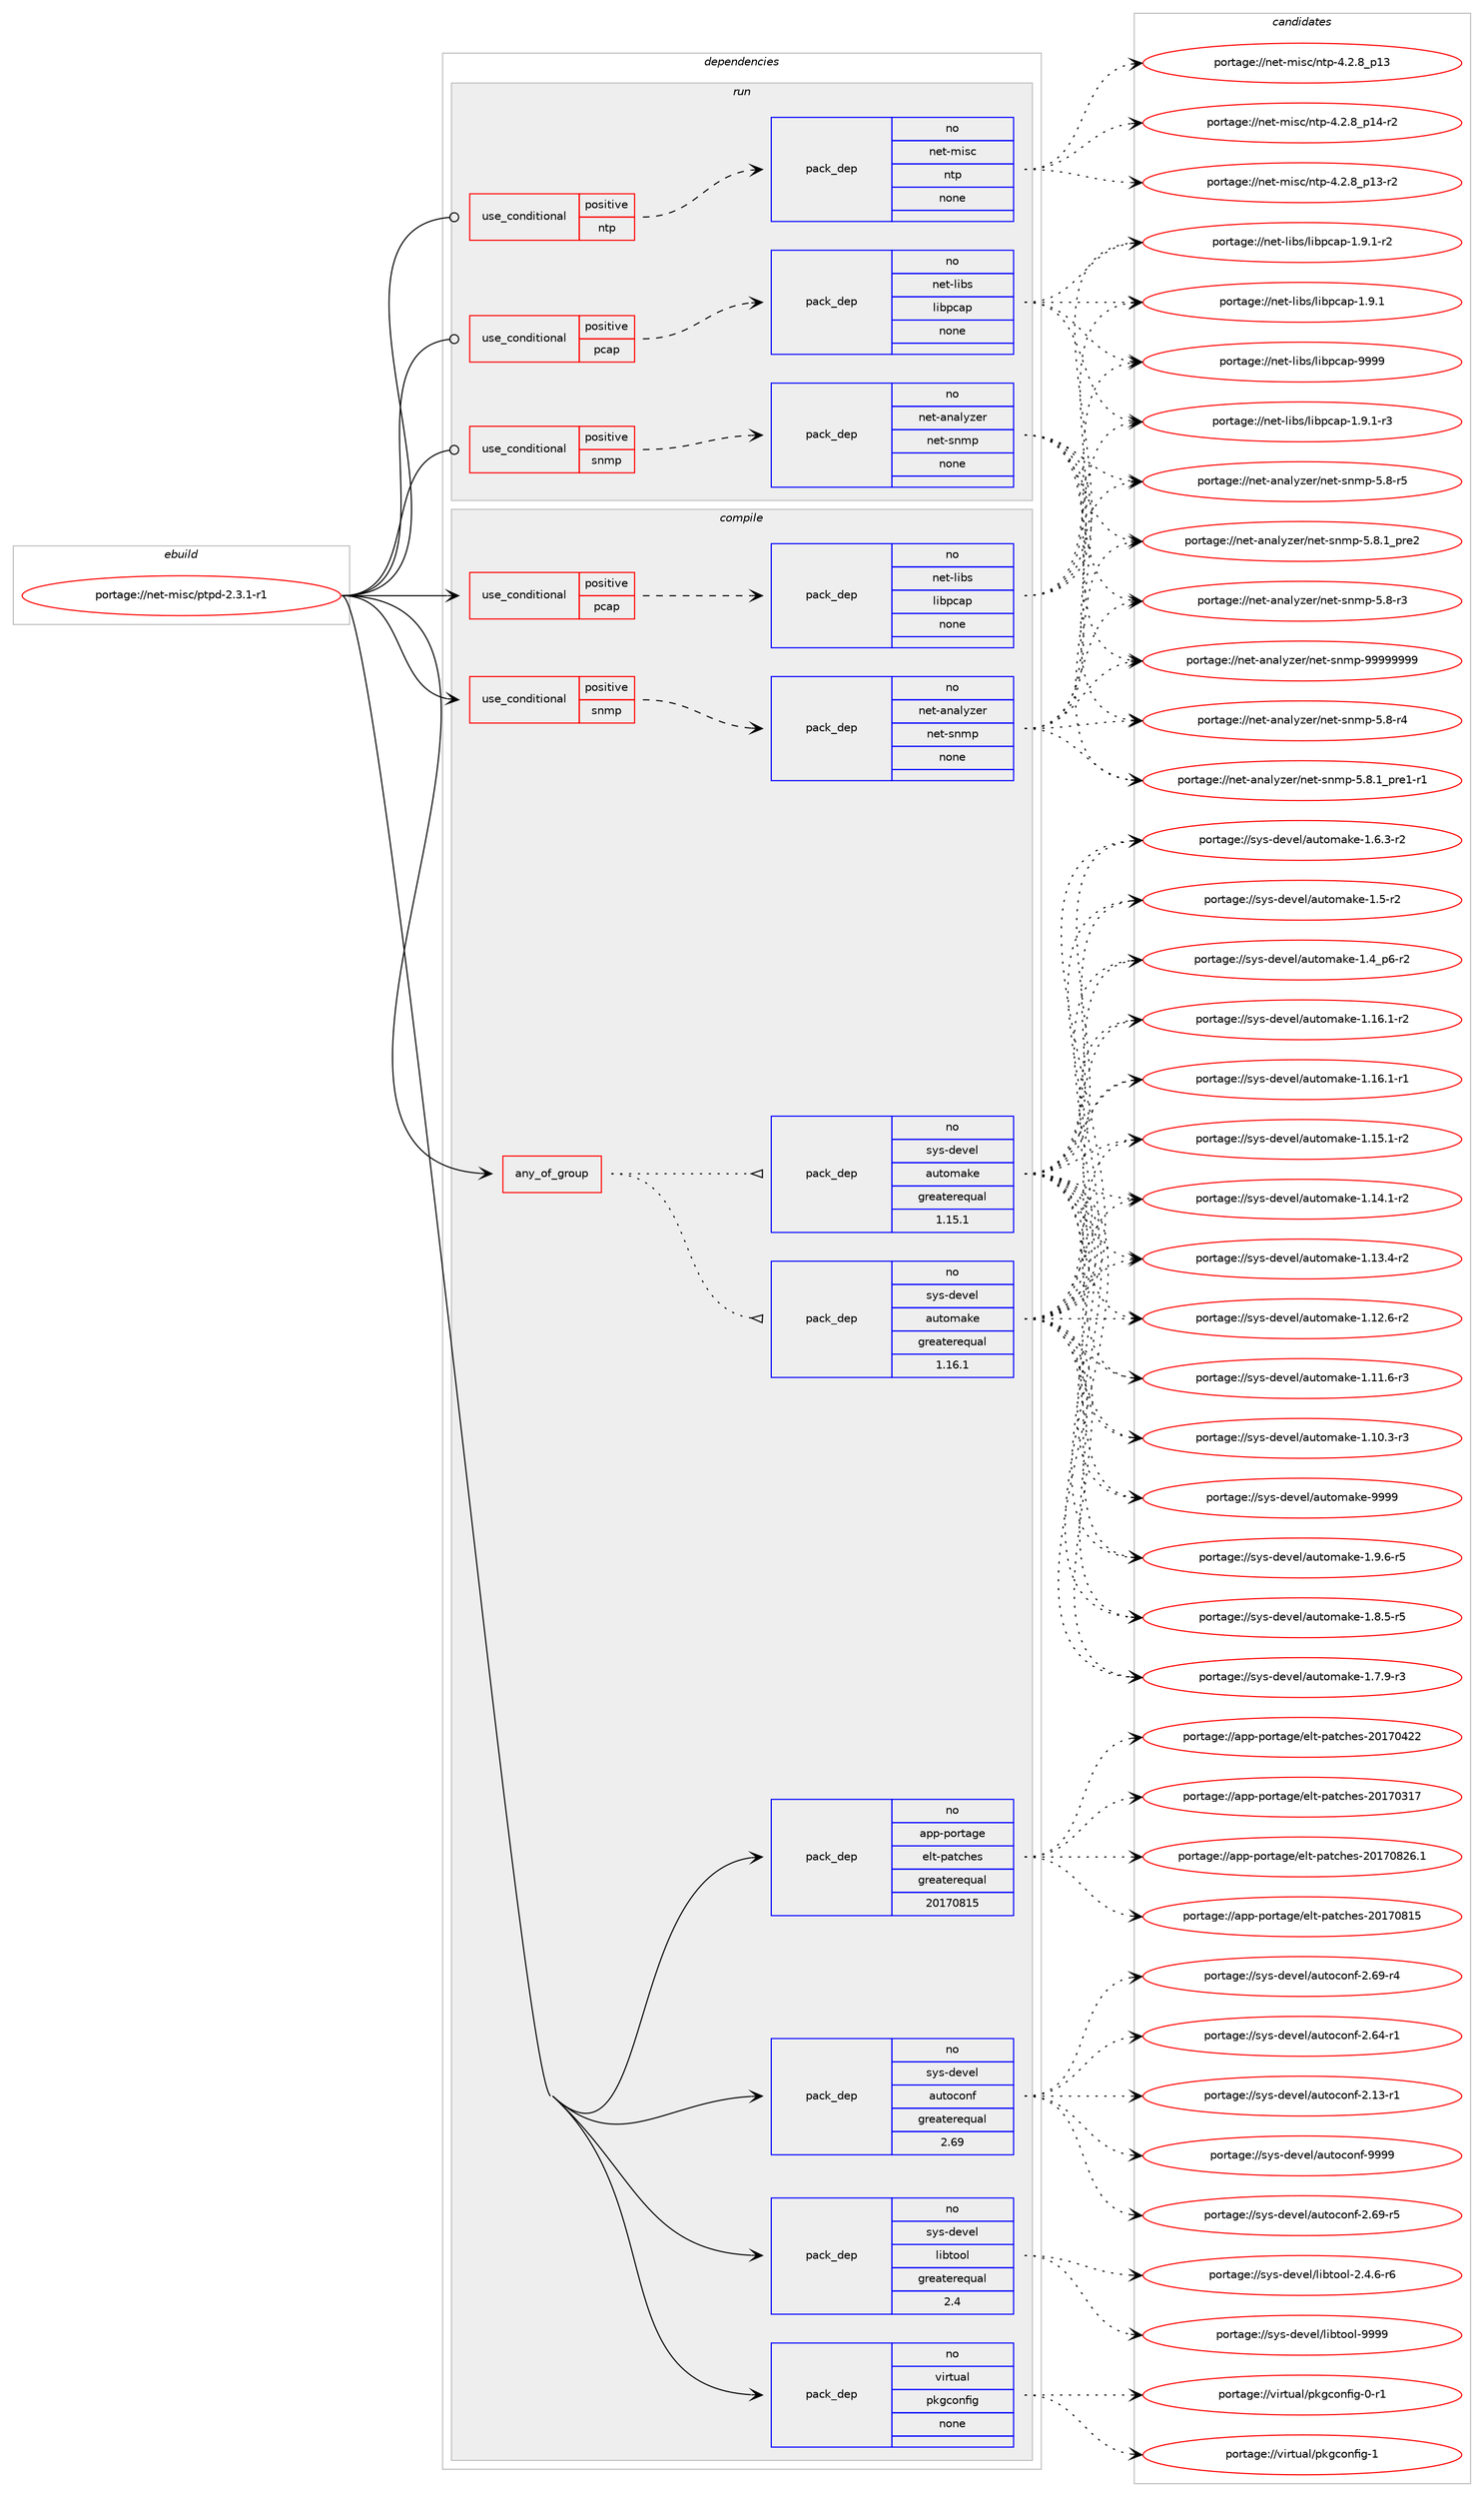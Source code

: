 digraph prolog {

# *************
# Graph options
# *************

newrank=true;
concentrate=true;
compound=true;
graph [rankdir=LR,fontname=Helvetica,fontsize=10,ranksep=1.5];#, ranksep=2.5, nodesep=0.2];
edge  [arrowhead=vee];
node  [fontname=Helvetica,fontsize=10];

# **********
# The ebuild
# **********

subgraph cluster_leftcol {
color=gray;
rank=same;
label=<<i>ebuild</i>>;
id [label="portage://net-misc/ptpd-2.3.1-r1", color=red, width=4, href="../net-misc/ptpd-2.3.1-r1.svg"];
}

# ****************
# The dependencies
# ****************

subgraph cluster_midcol {
color=gray;
label=<<i>dependencies</i>>;
subgraph cluster_compile {
fillcolor="#eeeeee";
style=filled;
label=<<i>compile</i>>;
subgraph any1046 {
dependency51759 [label=<<TABLE BORDER="0" CELLBORDER="1" CELLSPACING="0" CELLPADDING="4"><TR><TD CELLPADDING="10">any_of_group</TD></TR></TABLE>>, shape=none, color=red];subgraph pack41039 {
dependency51760 [label=<<TABLE BORDER="0" CELLBORDER="1" CELLSPACING="0" CELLPADDING="4" WIDTH="220"><TR><TD ROWSPAN="6" CELLPADDING="30">pack_dep</TD></TR><TR><TD WIDTH="110">no</TD></TR><TR><TD>sys-devel</TD></TR><TR><TD>automake</TD></TR><TR><TD>greaterequal</TD></TR><TR><TD>1.16.1</TD></TR></TABLE>>, shape=none, color=blue];
}
dependency51759:e -> dependency51760:w [weight=20,style="dotted",arrowhead="oinv"];
subgraph pack41040 {
dependency51761 [label=<<TABLE BORDER="0" CELLBORDER="1" CELLSPACING="0" CELLPADDING="4" WIDTH="220"><TR><TD ROWSPAN="6" CELLPADDING="30">pack_dep</TD></TR><TR><TD WIDTH="110">no</TD></TR><TR><TD>sys-devel</TD></TR><TR><TD>automake</TD></TR><TR><TD>greaterequal</TD></TR><TR><TD>1.15.1</TD></TR></TABLE>>, shape=none, color=blue];
}
dependency51759:e -> dependency51761:w [weight=20,style="dotted",arrowhead="oinv"];
}
id:e -> dependency51759:w [weight=20,style="solid",arrowhead="vee"];
subgraph cond9662 {
dependency51762 [label=<<TABLE BORDER="0" CELLBORDER="1" CELLSPACING="0" CELLPADDING="4"><TR><TD ROWSPAN="3" CELLPADDING="10">use_conditional</TD></TR><TR><TD>positive</TD></TR><TR><TD>pcap</TD></TR></TABLE>>, shape=none, color=red];
subgraph pack41041 {
dependency51763 [label=<<TABLE BORDER="0" CELLBORDER="1" CELLSPACING="0" CELLPADDING="4" WIDTH="220"><TR><TD ROWSPAN="6" CELLPADDING="30">pack_dep</TD></TR><TR><TD WIDTH="110">no</TD></TR><TR><TD>net-libs</TD></TR><TR><TD>libpcap</TD></TR><TR><TD>none</TD></TR><TR><TD></TD></TR></TABLE>>, shape=none, color=blue];
}
dependency51762:e -> dependency51763:w [weight=20,style="dashed",arrowhead="vee"];
}
id:e -> dependency51762:w [weight=20,style="solid",arrowhead="vee"];
subgraph cond9663 {
dependency51764 [label=<<TABLE BORDER="0" CELLBORDER="1" CELLSPACING="0" CELLPADDING="4"><TR><TD ROWSPAN="3" CELLPADDING="10">use_conditional</TD></TR><TR><TD>positive</TD></TR><TR><TD>snmp</TD></TR></TABLE>>, shape=none, color=red];
subgraph pack41042 {
dependency51765 [label=<<TABLE BORDER="0" CELLBORDER="1" CELLSPACING="0" CELLPADDING="4" WIDTH="220"><TR><TD ROWSPAN="6" CELLPADDING="30">pack_dep</TD></TR><TR><TD WIDTH="110">no</TD></TR><TR><TD>net-analyzer</TD></TR><TR><TD>net-snmp</TD></TR><TR><TD>none</TD></TR><TR><TD></TD></TR></TABLE>>, shape=none, color=blue];
}
dependency51764:e -> dependency51765:w [weight=20,style="dashed",arrowhead="vee"];
}
id:e -> dependency51764:w [weight=20,style="solid",arrowhead="vee"];
subgraph pack41043 {
dependency51766 [label=<<TABLE BORDER="0" CELLBORDER="1" CELLSPACING="0" CELLPADDING="4" WIDTH="220"><TR><TD ROWSPAN="6" CELLPADDING="30">pack_dep</TD></TR><TR><TD WIDTH="110">no</TD></TR><TR><TD>app-portage</TD></TR><TR><TD>elt-patches</TD></TR><TR><TD>greaterequal</TD></TR><TR><TD>20170815</TD></TR></TABLE>>, shape=none, color=blue];
}
id:e -> dependency51766:w [weight=20,style="solid",arrowhead="vee"];
subgraph pack41044 {
dependency51767 [label=<<TABLE BORDER="0" CELLBORDER="1" CELLSPACING="0" CELLPADDING="4" WIDTH="220"><TR><TD ROWSPAN="6" CELLPADDING="30">pack_dep</TD></TR><TR><TD WIDTH="110">no</TD></TR><TR><TD>sys-devel</TD></TR><TR><TD>autoconf</TD></TR><TR><TD>greaterequal</TD></TR><TR><TD>2.69</TD></TR></TABLE>>, shape=none, color=blue];
}
id:e -> dependency51767:w [weight=20,style="solid",arrowhead="vee"];
subgraph pack41045 {
dependency51768 [label=<<TABLE BORDER="0" CELLBORDER="1" CELLSPACING="0" CELLPADDING="4" WIDTH="220"><TR><TD ROWSPAN="6" CELLPADDING="30">pack_dep</TD></TR><TR><TD WIDTH="110">no</TD></TR><TR><TD>sys-devel</TD></TR><TR><TD>libtool</TD></TR><TR><TD>greaterequal</TD></TR><TR><TD>2.4</TD></TR></TABLE>>, shape=none, color=blue];
}
id:e -> dependency51768:w [weight=20,style="solid",arrowhead="vee"];
subgraph pack41046 {
dependency51769 [label=<<TABLE BORDER="0" CELLBORDER="1" CELLSPACING="0" CELLPADDING="4" WIDTH="220"><TR><TD ROWSPAN="6" CELLPADDING="30">pack_dep</TD></TR><TR><TD WIDTH="110">no</TD></TR><TR><TD>virtual</TD></TR><TR><TD>pkgconfig</TD></TR><TR><TD>none</TD></TR><TR><TD></TD></TR></TABLE>>, shape=none, color=blue];
}
id:e -> dependency51769:w [weight=20,style="solid",arrowhead="vee"];
}
subgraph cluster_compileandrun {
fillcolor="#eeeeee";
style=filled;
label=<<i>compile and run</i>>;
}
subgraph cluster_run {
fillcolor="#eeeeee";
style=filled;
label=<<i>run</i>>;
subgraph cond9664 {
dependency51770 [label=<<TABLE BORDER="0" CELLBORDER="1" CELLSPACING="0" CELLPADDING="4"><TR><TD ROWSPAN="3" CELLPADDING="10">use_conditional</TD></TR><TR><TD>positive</TD></TR><TR><TD>ntp</TD></TR></TABLE>>, shape=none, color=red];
subgraph pack41047 {
dependency51771 [label=<<TABLE BORDER="0" CELLBORDER="1" CELLSPACING="0" CELLPADDING="4" WIDTH="220"><TR><TD ROWSPAN="6" CELLPADDING="30">pack_dep</TD></TR><TR><TD WIDTH="110">no</TD></TR><TR><TD>net-misc</TD></TR><TR><TD>ntp</TD></TR><TR><TD>none</TD></TR><TR><TD></TD></TR></TABLE>>, shape=none, color=blue];
}
dependency51770:e -> dependency51771:w [weight=20,style="dashed",arrowhead="vee"];
}
id:e -> dependency51770:w [weight=20,style="solid",arrowhead="odot"];
subgraph cond9665 {
dependency51772 [label=<<TABLE BORDER="0" CELLBORDER="1" CELLSPACING="0" CELLPADDING="4"><TR><TD ROWSPAN="3" CELLPADDING="10">use_conditional</TD></TR><TR><TD>positive</TD></TR><TR><TD>pcap</TD></TR></TABLE>>, shape=none, color=red];
subgraph pack41048 {
dependency51773 [label=<<TABLE BORDER="0" CELLBORDER="1" CELLSPACING="0" CELLPADDING="4" WIDTH="220"><TR><TD ROWSPAN="6" CELLPADDING="30">pack_dep</TD></TR><TR><TD WIDTH="110">no</TD></TR><TR><TD>net-libs</TD></TR><TR><TD>libpcap</TD></TR><TR><TD>none</TD></TR><TR><TD></TD></TR></TABLE>>, shape=none, color=blue];
}
dependency51772:e -> dependency51773:w [weight=20,style="dashed",arrowhead="vee"];
}
id:e -> dependency51772:w [weight=20,style="solid",arrowhead="odot"];
subgraph cond9666 {
dependency51774 [label=<<TABLE BORDER="0" CELLBORDER="1" CELLSPACING="0" CELLPADDING="4"><TR><TD ROWSPAN="3" CELLPADDING="10">use_conditional</TD></TR><TR><TD>positive</TD></TR><TR><TD>snmp</TD></TR></TABLE>>, shape=none, color=red];
subgraph pack41049 {
dependency51775 [label=<<TABLE BORDER="0" CELLBORDER="1" CELLSPACING="0" CELLPADDING="4" WIDTH="220"><TR><TD ROWSPAN="6" CELLPADDING="30">pack_dep</TD></TR><TR><TD WIDTH="110">no</TD></TR><TR><TD>net-analyzer</TD></TR><TR><TD>net-snmp</TD></TR><TR><TD>none</TD></TR><TR><TD></TD></TR></TABLE>>, shape=none, color=blue];
}
dependency51774:e -> dependency51775:w [weight=20,style="dashed",arrowhead="vee"];
}
id:e -> dependency51774:w [weight=20,style="solid",arrowhead="odot"];
}
}

# **************
# The candidates
# **************

subgraph cluster_choices {
rank=same;
color=gray;
label=<<i>candidates</i>>;

subgraph choice41039 {
color=black;
nodesep=1;
choice115121115451001011181011084797117116111109971071014557575757 [label="portage://sys-devel/automake-9999", color=red, width=4,href="../sys-devel/automake-9999.svg"];
choice115121115451001011181011084797117116111109971071014549465746544511453 [label="portage://sys-devel/automake-1.9.6-r5", color=red, width=4,href="../sys-devel/automake-1.9.6-r5.svg"];
choice115121115451001011181011084797117116111109971071014549465646534511453 [label="portage://sys-devel/automake-1.8.5-r5", color=red, width=4,href="../sys-devel/automake-1.8.5-r5.svg"];
choice115121115451001011181011084797117116111109971071014549465546574511451 [label="portage://sys-devel/automake-1.7.9-r3", color=red, width=4,href="../sys-devel/automake-1.7.9-r3.svg"];
choice115121115451001011181011084797117116111109971071014549465446514511450 [label="portage://sys-devel/automake-1.6.3-r2", color=red, width=4,href="../sys-devel/automake-1.6.3-r2.svg"];
choice11512111545100101118101108479711711611110997107101454946534511450 [label="portage://sys-devel/automake-1.5-r2", color=red, width=4,href="../sys-devel/automake-1.5-r2.svg"];
choice115121115451001011181011084797117116111109971071014549465295112544511450 [label="portage://sys-devel/automake-1.4_p6-r2", color=red, width=4,href="../sys-devel/automake-1.4_p6-r2.svg"];
choice11512111545100101118101108479711711611110997107101454946495446494511450 [label="portage://sys-devel/automake-1.16.1-r2", color=red, width=4,href="../sys-devel/automake-1.16.1-r2.svg"];
choice11512111545100101118101108479711711611110997107101454946495446494511449 [label="portage://sys-devel/automake-1.16.1-r1", color=red, width=4,href="../sys-devel/automake-1.16.1-r1.svg"];
choice11512111545100101118101108479711711611110997107101454946495346494511450 [label="portage://sys-devel/automake-1.15.1-r2", color=red, width=4,href="../sys-devel/automake-1.15.1-r2.svg"];
choice11512111545100101118101108479711711611110997107101454946495246494511450 [label="portage://sys-devel/automake-1.14.1-r2", color=red, width=4,href="../sys-devel/automake-1.14.1-r2.svg"];
choice11512111545100101118101108479711711611110997107101454946495146524511450 [label="portage://sys-devel/automake-1.13.4-r2", color=red, width=4,href="../sys-devel/automake-1.13.4-r2.svg"];
choice11512111545100101118101108479711711611110997107101454946495046544511450 [label="portage://sys-devel/automake-1.12.6-r2", color=red, width=4,href="../sys-devel/automake-1.12.6-r2.svg"];
choice11512111545100101118101108479711711611110997107101454946494946544511451 [label="portage://sys-devel/automake-1.11.6-r3", color=red, width=4,href="../sys-devel/automake-1.11.6-r3.svg"];
choice11512111545100101118101108479711711611110997107101454946494846514511451 [label="portage://sys-devel/automake-1.10.3-r3", color=red, width=4,href="../sys-devel/automake-1.10.3-r3.svg"];
dependency51760:e -> choice115121115451001011181011084797117116111109971071014557575757:w [style=dotted,weight="100"];
dependency51760:e -> choice115121115451001011181011084797117116111109971071014549465746544511453:w [style=dotted,weight="100"];
dependency51760:e -> choice115121115451001011181011084797117116111109971071014549465646534511453:w [style=dotted,weight="100"];
dependency51760:e -> choice115121115451001011181011084797117116111109971071014549465546574511451:w [style=dotted,weight="100"];
dependency51760:e -> choice115121115451001011181011084797117116111109971071014549465446514511450:w [style=dotted,weight="100"];
dependency51760:e -> choice11512111545100101118101108479711711611110997107101454946534511450:w [style=dotted,weight="100"];
dependency51760:e -> choice115121115451001011181011084797117116111109971071014549465295112544511450:w [style=dotted,weight="100"];
dependency51760:e -> choice11512111545100101118101108479711711611110997107101454946495446494511450:w [style=dotted,weight="100"];
dependency51760:e -> choice11512111545100101118101108479711711611110997107101454946495446494511449:w [style=dotted,weight="100"];
dependency51760:e -> choice11512111545100101118101108479711711611110997107101454946495346494511450:w [style=dotted,weight="100"];
dependency51760:e -> choice11512111545100101118101108479711711611110997107101454946495246494511450:w [style=dotted,weight="100"];
dependency51760:e -> choice11512111545100101118101108479711711611110997107101454946495146524511450:w [style=dotted,weight="100"];
dependency51760:e -> choice11512111545100101118101108479711711611110997107101454946495046544511450:w [style=dotted,weight="100"];
dependency51760:e -> choice11512111545100101118101108479711711611110997107101454946494946544511451:w [style=dotted,weight="100"];
dependency51760:e -> choice11512111545100101118101108479711711611110997107101454946494846514511451:w [style=dotted,weight="100"];
}
subgraph choice41040 {
color=black;
nodesep=1;
choice115121115451001011181011084797117116111109971071014557575757 [label="portage://sys-devel/automake-9999", color=red, width=4,href="../sys-devel/automake-9999.svg"];
choice115121115451001011181011084797117116111109971071014549465746544511453 [label="portage://sys-devel/automake-1.9.6-r5", color=red, width=4,href="../sys-devel/automake-1.9.6-r5.svg"];
choice115121115451001011181011084797117116111109971071014549465646534511453 [label="portage://sys-devel/automake-1.8.5-r5", color=red, width=4,href="../sys-devel/automake-1.8.5-r5.svg"];
choice115121115451001011181011084797117116111109971071014549465546574511451 [label="portage://sys-devel/automake-1.7.9-r3", color=red, width=4,href="../sys-devel/automake-1.7.9-r3.svg"];
choice115121115451001011181011084797117116111109971071014549465446514511450 [label="portage://sys-devel/automake-1.6.3-r2", color=red, width=4,href="../sys-devel/automake-1.6.3-r2.svg"];
choice11512111545100101118101108479711711611110997107101454946534511450 [label="portage://sys-devel/automake-1.5-r2", color=red, width=4,href="../sys-devel/automake-1.5-r2.svg"];
choice115121115451001011181011084797117116111109971071014549465295112544511450 [label="portage://sys-devel/automake-1.4_p6-r2", color=red, width=4,href="../sys-devel/automake-1.4_p6-r2.svg"];
choice11512111545100101118101108479711711611110997107101454946495446494511450 [label="portage://sys-devel/automake-1.16.1-r2", color=red, width=4,href="../sys-devel/automake-1.16.1-r2.svg"];
choice11512111545100101118101108479711711611110997107101454946495446494511449 [label="portage://sys-devel/automake-1.16.1-r1", color=red, width=4,href="../sys-devel/automake-1.16.1-r1.svg"];
choice11512111545100101118101108479711711611110997107101454946495346494511450 [label="portage://sys-devel/automake-1.15.1-r2", color=red, width=4,href="../sys-devel/automake-1.15.1-r2.svg"];
choice11512111545100101118101108479711711611110997107101454946495246494511450 [label="portage://sys-devel/automake-1.14.1-r2", color=red, width=4,href="../sys-devel/automake-1.14.1-r2.svg"];
choice11512111545100101118101108479711711611110997107101454946495146524511450 [label="portage://sys-devel/automake-1.13.4-r2", color=red, width=4,href="../sys-devel/automake-1.13.4-r2.svg"];
choice11512111545100101118101108479711711611110997107101454946495046544511450 [label="portage://sys-devel/automake-1.12.6-r2", color=red, width=4,href="../sys-devel/automake-1.12.6-r2.svg"];
choice11512111545100101118101108479711711611110997107101454946494946544511451 [label="portage://sys-devel/automake-1.11.6-r3", color=red, width=4,href="../sys-devel/automake-1.11.6-r3.svg"];
choice11512111545100101118101108479711711611110997107101454946494846514511451 [label="portage://sys-devel/automake-1.10.3-r3", color=red, width=4,href="../sys-devel/automake-1.10.3-r3.svg"];
dependency51761:e -> choice115121115451001011181011084797117116111109971071014557575757:w [style=dotted,weight="100"];
dependency51761:e -> choice115121115451001011181011084797117116111109971071014549465746544511453:w [style=dotted,weight="100"];
dependency51761:e -> choice115121115451001011181011084797117116111109971071014549465646534511453:w [style=dotted,weight="100"];
dependency51761:e -> choice115121115451001011181011084797117116111109971071014549465546574511451:w [style=dotted,weight="100"];
dependency51761:e -> choice115121115451001011181011084797117116111109971071014549465446514511450:w [style=dotted,weight="100"];
dependency51761:e -> choice11512111545100101118101108479711711611110997107101454946534511450:w [style=dotted,weight="100"];
dependency51761:e -> choice115121115451001011181011084797117116111109971071014549465295112544511450:w [style=dotted,weight="100"];
dependency51761:e -> choice11512111545100101118101108479711711611110997107101454946495446494511450:w [style=dotted,weight="100"];
dependency51761:e -> choice11512111545100101118101108479711711611110997107101454946495446494511449:w [style=dotted,weight="100"];
dependency51761:e -> choice11512111545100101118101108479711711611110997107101454946495346494511450:w [style=dotted,weight="100"];
dependency51761:e -> choice11512111545100101118101108479711711611110997107101454946495246494511450:w [style=dotted,weight="100"];
dependency51761:e -> choice11512111545100101118101108479711711611110997107101454946495146524511450:w [style=dotted,weight="100"];
dependency51761:e -> choice11512111545100101118101108479711711611110997107101454946495046544511450:w [style=dotted,weight="100"];
dependency51761:e -> choice11512111545100101118101108479711711611110997107101454946494946544511451:w [style=dotted,weight="100"];
dependency51761:e -> choice11512111545100101118101108479711711611110997107101454946494846514511451:w [style=dotted,weight="100"];
}
subgraph choice41041 {
color=black;
nodesep=1;
choice1101011164510810598115471081059811299971124557575757 [label="portage://net-libs/libpcap-9999", color=red, width=4,href="../net-libs/libpcap-9999.svg"];
choice1101011164510810598115471081059811299971124549465746494511451 [label="portage://net-libs/libpcap-1.9.1-r3", color=red, width=4,href="../net-libs/libpcap-1.9.1-r3.svg"];
choice1101011164510810598115471081059811299971124549465746494511450 [label="portage://net-libs/libpcap-1.9.1-r2", color=red, width=4,href="../net-libs/libpcap-1.9.1-r2.svg"];
choice110101116451081059811547108105981129997112454946574649 [label="portage://net-libs/libpcap-1.9.1", color=red, width=4,href="../net-libs/libpcap-1.9.1.svg"];
dependency51763:e -> choice1101011164510810598115471081059811299971124557575757:w [style=dotted,weight="100"];
dependency51763:e -> choice1101011164510810598115471081059811299971124549465746494511451:w [style=dotted,weight="100"];
dependency51763:e -> choice1101011164510810598115471081059811299971124549465746494511450:w [style=dotted,weight="100"];
dependency51763:e -> choice110101116451081059811547108105981129997112454946574649:w [style=dotted,weight="100"];
}
subgraph choice41042 {
color=black;
nodesep=1;
choice1101011164597110971081211221011144711010111645115110109112455757575757575757 [label="portage://net-analyzer/net-snmp-99999999", color=red, width=4,href="../net-analyzer/net-snmp-99999999.svg"];
choice11010111645971109710812112210111447110101116451151101091124553465646499511211410150 [label="portage://net-analyzer/net-snmp-5.8.1_pre2", color=red, width=4,href="../net-analyzer/net-snmp-5.8.1_pre2.svg"];
choice110101116459711097108121122101114471101011164511511010911245534656464995112114101494511449 [label="portage://net-analyzer/net-snmp-5.8.1_pre1-r1", color=red, width=4,href="../net-analyzer/net-snmp-5.8.1_pre1-r1.svg"];
choice1101011164597110971081211221011144711010111645115110109112455346564511453 [label="portage://net-analyzer/net-snmp-5.8-r5", color=red, width=4,href="../net-analyzer/net-snmp-5.8-r5.svg"];
choice1101011164597110971081211221011144711010111645115110109112455346564511452 [label="portage://net-analyzer/net-snmp-5.8-r4", color=red, width=4,href="../net-analyzer/net-snmp-5.8-r4.svg"];
choice1101011164597110971081211221011144711010111645115110109112455346564511451 [label="portage://net-analyzer/net-snmp-5.8-r3", color=red, width=4,href="../net-analyzer/net-snmp-5.8-r3.svg"];
dependency51765:e -> choice1101011164597110971081211221011144711010111645115110109112455757575757575757:w [style=dotted,weight="100"];
dependency51765:e -> choice11010111645971109710812112210111447110101116451151101091124553465646499511211410150:w [style=dotted,weight="100"];
dependency51765:e -> choice110101116459711097108121122101114471101011164511511010911245534656464995112114101494511449:w [style=dotted,weight="100"];
dependency51765:e -> choice1101011164597110971081211221011144711010111645115110109112455346564511453:w [style=dotted,weight="100"];
dependency51765:e -> choice1101011164597110971081211221011144711010111645115110109112455346564511452:w [style=dotted,weight="100"];
dependency51765:e -> choice1101011164597110971081211221011144711010111645115110109112455346564511451:w [style=dotted,weight="100"];
}
subgraph choice41043 {
color=black;
nodesep=1;
choice971121124511211111411697103101471011081164511297116991041011154550484955485650544649 [label="portage://app-portage/elt-patches-20170826.1", color=red, width=4,href="../app-portage/elt-patches-20170826.1.svg"];
choice97112112451121111141169710310147101108116451129711699104101115455048495548564953 [label="portage://app-portage/elt-patches-20170815", color=red, width=4,href="../app-portage/elt-patches-20170815.svg"];
choice97112112451121111141169710310147101108116451129711699104101115455048495548525050 [label="portage://app-portage/elt-patches-20170422", color=red, width=4,href="../app-portage/elt-patches-20170422.svg"];
choice97112112451121111141169710310147101108116451129711699104101115455048495548514955 [label="portage://app-portage/elt-patches-20170317", color=red, width=4,href="../app-portage/elt-patches-20170317.svg"];
dependency51766:e -> choice971121124511211111411697103101471011081164511297116991041011154550484955485650544649:w [style=dotted,weight="100"];
dependency51766:e -> choice97112112451121111141169710310147101108116451129711699104101115455048495548564953:w [style=dotted,weight="100"];
dependency51766:e -> choice97112112451121111141169710310147101108116451129711699104101115455048495548525050:w [style=dotted,weight="100"];
dependency51766:e -> choice97112112451121111141169710310147101108116451129711699104101115455048495548514955:w [style=dotted,weight="100"];
}
subgraph choice41044 {
color=black;
nodesep=1;
choice115121115451001011181011084797117116111991111101024557575757 [label="portage://sys-devel/autoconf-9999", color=red, width=4,href="../sys-devel/autoconf-9999.svg"];
choice1151211154510010111810110847971171161119911111010245504654574511453 [label="portage://sys-devel/autoconf-2.69-r5", color=red, width=4,href="../sys-devel/autoconf-2.69-r5.svg"];
choice1151211154510010111810110847971171161119911111010245504654574511452 [label="portage://sys-devel/autoconf-2.69-r4", color=red, width=4,href="../sys-devel/autoconf-2.69-r4.svg"];
choice1151211154510010111810110847971171161119911111010245504654524511449 [label="portage://sys-devel/autoconf-2.64-r1", color=red, width=4,href="../sys-devel/autoconf-2.64-r1.svg"];
choice1151211154510010111810110847971171161119911111010245504649514511449 [label="portage://sys-devel/autoconf-2.13-r1", color=red, width=4,href="../sys-devel/autoconf-2.13-r1.svg"];
dependency51767:e -> choice115121115451001011181011084797117116111991111101024557575757:w [style=dotted,weight="100"];
dependency51767:e -> choice1151211154510010111810110847971171161119911111010245504654574511453:w [style=dotted,weight="100"];
dependency51767:e -> choice1151211154510010111810110847971171161119911111010245504654574511452:w [style=dotted,weight="100"];
dependency51767:e -> choice1151211154510010111810110847971171161119911111010245504654524511449:w [style=dotted,weight="100"];
dependency51767:e -> choice1151211154510010111810110847971171161119911111010245504649514511449:w [style=dotted,weight="100"];
}
subgraph choice41045 {
color=black;
nodesep=1;
choice1151211154510010111810110847108105981161111111084557575757 [label="portage://sys-devel/libtool-9999", color=red, width=4,href="../sys-devel/libtool-9999.svg"];
choice1151211154510010111810110847108105981161111111084550465246544511454 [label="portage://sys-devel/libtool-2.4.6-r6", color=red, width=4,href="../sys-devel/libtool-2.4.6-r6.svg"];
dependency51768:e -> choice1151211154510010111810110847108105981161111111084557575757:w [style=dotted,weight="100"];
dependency51768:e -> choice1151211154510010111810110847108105981161111111084550465246544511454:w [style=dotted,weight="100"];
}
subgraph choice41046 {
color=black;
nodesep=1;
choice1181051141161179710847112107103991111101021051034549 [label="portage://virtual/pkgconfig-1", color=red, width=4,href="../virtual/pkgconfig-1.svg"];
choice11810511411611797108471121071039911111010210510345484511449 [label="portage://virtual/pkgconfig-0-r1", color=red, width=4,href="../virtual/pkgconfig-0-r1.svg"];
dependency51769:e -> choice1181051141161179710847112107103991111101021051034549:w [style=dotted,weight="100"];
dependency51769:e -> choice11810511411611797108471121071039911111010210510345484511449:w [style=dotted,weight="100"];
}
subgraph choice41047 {
color=black;
nodesep=1;
choice1101011164510910511599471101161124552465046569511249524511450 [label="portage://net-misc/ntp-4.2.8_p14-r2", color=red, width=4,href="../net-misc/ntp-4.2.8_p14-r2.svg"];
choice1101011164510910511599471101161124552465046569511249514511450 [label="portage://net-misc/ntp-4.2.8_p13-r2", color=red, width=4,href="../net-misc/ntp-4.2.8_p13-r2.svg"];
choice110101116451091051159947110116112455246504656951124951 [label="portage://net-misc/ntp-4.2.8_p13", color=red, width=4,href="../net-misc/ntp-4.2.8_p13.svg"];
dependency51771:e -> choice1101011164510910511599471101161124552465046569511249524511450:w [style=dotted,weight="100"];
dependency51771:e -> choice1101011164510910511599471101161124552465046569511249514511450:w [style=dotted,weight="100"];
dependency51771:e -> choice110101116451091051159947110116112455246504656951124951:w [style=dotted,weight="100"];
}
subgraph choice41048 {
color=black;
nodesep=1;
choice1101011164510810598115471081059811299971124557575757 [label="portage://net-libs/libpcap-9999", color=red, width=4,href="../net-libs/libpcap-9999.svg"];
choice1101011164510810598115471081059811299971124549465746494511451 [label="portage://net-libs/libpcap-1.9.1-r3", color=red, width=4,href="../net-libs/libpcap-1.9.1-r3.svg"];
choice1101011164510810598115471081059811299971124549465746494511450 [label="portage://net-libs/libpcap-1.9.1-r2", color=red, width=4,href="../net-libs/libpcap-1.9.1-r2.svg"];
choice110101116451081059811547108105981129997112454946574649 [label="portage://net-libs/libpcap-1.9.1", color=red, width=4,href="../net-libs/libpcap-1.9.1.svg"];
dependency51773:e -> choice1101011164510810598115471081059811299971124557575757:w [style=dotted,weight="100"];
dependency51773:e -> choice1101011164510810598115471081059811299971124549465746494511451:w [style=dotted,weight="100"];
dependency51773:e -> choice1101011164510810598115471081059811299971124549465746494511450:w [style=dotted,weight="100"];
dependency51773:e -> choice110101116451081059811547108105981129997112454946574649:w [style=dotted,weight="100"];
}
subgraph choice41049 {
color=black;
nodesep=1;
choice1101011164597110971081211221011144711010111645115110109112455757575757575757 [label="portage://net-analyzer/net-snmp-99999999", color=red, width=4,href="../net-analyzer/net-snmp-99999999.svg"];
choice11010111645971109710812112210111447110101116451151101091124553465646499511211410150 [label="portage://net-analyzer/net-snmp-5.8.1_pre2", color=red, width=4,href="../net-analyzer/net-snmp-5.8.1_pre2.svg"];
choice110101116459711097108121122101114471101011164511511010911245534656464995112114101494511449 [label="portage://net-analyzer/net-snmp-5.8.1_pre1-r1", color=red, width=4,href="../net-analyzer/net-snmp-5.8.1_pre1-r1.svg"];
choice1101011164597110971081211221011144711010111645115110109112455346564511453 [label="portage://net-analyzer/net-snmp-5.8-r5", color=red, width=4,href="../net-analyzer/net-snmp-5.8-r5.svg"];
choice1101011164597110971081211221011144711010111645115110109112455346564511452 [label="portage://net-analyzer/net-snmp-5.8-r4", color=red, width=4,href="../net-analyzer/net-snmp-5.8-r4.svg"];
choice1101011164597110971081211221011144711010111645115110109112455346564511451 [label="portage://net-analyzer/net-snmp-5.8-r3", color=red, width=4,href="../net-analyzer/net-snmp-5.8-r3.svg"];
dependency51775:e -> choice1101011164597110971081211221011144711010111645115110109112455757575757575757:w [style=dotted,weight="100"];
dependency51775:e -> choice11010111645971109710812112210111447110101116451151101091124553465646499511211410150:w [style=dotted,weight="100"];
dependency51775:e -> choice110101116459711097108121122101114471101011164511511010911245534656464995112114101494511449:w [style=dotted,weight="100"];
dependency51775:e -> choice1101011164597110971081211221011144711010111645115110109112455346564511453:w [style=dotted,weight="100"];
dependency51775:e -> choice1101011164597110971081211221011144711010111645115110109112455346564511452:w [style=dotted,weight="100"];
dependency51775:e -> choice1101011164597110971081211221011144711010111645115110109112455346564511451:w [style=dotted,weight="100"];
}
}

}
